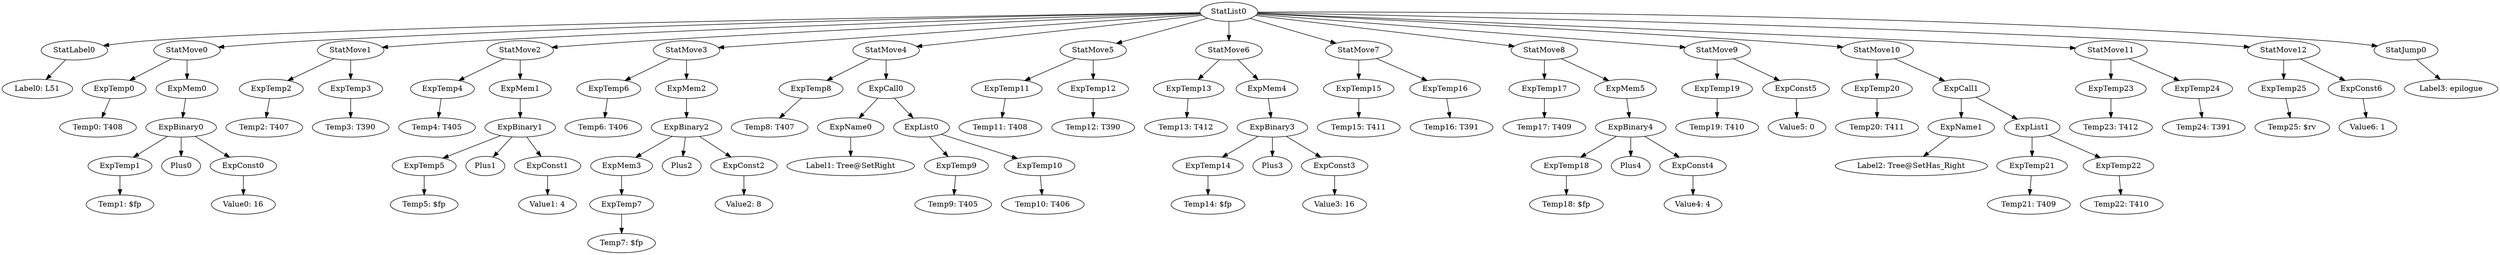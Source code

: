 digraph {
	ordering = out;
	ExpTemp25 -> "Temp25: $rv";
	ExpTemp24 -> "Temp24: T391";
	StatMove11 -> ExpTemp23;
	StatMove11 -> ExpTemp24;
	StatJump0 -> "Label3: epilogue";
	ExpCall1 -> ExpName1;
	ExpCall1 -> ExpList1;
	StatMove10 -> ExpTemp20;
	StatMove10 -> ExpCall1;
	ExpTemp20 -> "Temp20: T411";
	StatMove9 -> ExpTemp19;
	StatMove9 -> ExpConst5;
	ExpConst4 -> "Value4: 4";
	ExpTemp4 -> "Temp4: T405";
	ExpTemp22 -> "Temp22: T410";
	StatMove3 -> ExpTemp6;
	StatMove3 -> ExpMem2;
	ExpTemp11 -> "Temp11: T408";
	ExpTemp5 -> "Temp5: $fp";
	ExpTemp1 -> "Temp1: $fp";
	ExpTemp14 -> "Temp14: $fp";
	ExpTemp3 -> "Temp3: T390";
	ExpTemp23 -> "Temp23: T412";
	ExpBinary0 -> ExpTemp1;
	ExpBinary0 -> Plus0;
	ExpBinary0 -> ExpConst0;
	ExpMem4 -> ExpBinary3;
	ExpTemp7 -> "Temp7: $fp";
	ExpTemp0 -> "Temp0: T408";
	StatList0 -> StatLabel0;
	StatList0 -> StatMove0;
	StatList0 -> StatMove1;
	StatList0 -> StatMove2;
	StatList0 -> StatMove3;
	StatList0 -> StatMove4;
	StatList0 -> StatMove5;
	StatList0 -> StatMove6;
	StatList0 -> StatMove7;
	StatList0 -> StatMove8;
	StatList0 -> StatMove9;
	StatList0 -> StatMove10;
	StatList0 -> StatMove11;
	StatList0 -> StatMove12;
	StatList0 -> StatJump0;
	ExpMem5 -> ExpBinary4;
	ExpBinary2 -> ExpMem3;
	ExpBinary2 -> Plus2;
	ExpBinary2 -> ExpConst2;
	StatLabel0 -> "Label0: L51";
	ExpConst6 -> "Value6: 1";
	ExpMem1 -> ExpBinary1;
	ExpBinary4 -> ExpTemp18;
	ExpBinary4 -> Plus4;
	ExpBinary4 -> ExpConst4;
	ExpConst0 -> "Value0: 16";
	ExpTemp19 -> "Temp19: T410";
	StatMove2 -> ExpTemp4;
	StatMove2 -> ExpMem1;
	ExpTemp2 -> "Temp2: T407";
	ExpTemp10 -> "Temp10: T406";
	ExpMem3 -> ExpTemp7;
	ExpList1 -> ExpTemp21;
	ExpList1 -> ExpTemp22;
	ExpBinary1 -> ExpTemp5;
	ExpBinary1 -> Plus1;
	ExpBinary1 -> ExpConst1;
	ExpMem0 -> ExpBinary0;
	StatMove4 -> ExpTemp8;
	StatMove4 -> ExpCall0;
	StatMove7 -> ExpTemp15;
	StatMove7 -> ExpTemp16;
	ExpConst1 -> "Value1: 4";
	ExpConst5 -> "Value5: 0";
	StatMove5 -> ExpTemp11;
	StatMove5 -> ExpTemp12;
	StatMove1 -> ExpTemp2;
	StatMove1 -> ExpTemp3;
	ExpTemp18 -> "Temp18: $fp";
	ExpTemp8 -> "Temp8: T407";
	ExpTemp12 -> "Temp12: T390";
	ExpMem2 -> ExpBinary2;
	ExpCall0 -> ExpName0;
	ExpCall0 -> ExpList0;
	ExpTemp21 -> "Temp21: T409";
	ExpTemp17 -> "Temp17: T409";
	ExpName0 -> "Label1: Tree@SetRight";
	ExpTemp9 -> "Temp9: T405";
	ExpList0 -> ExpTemp9;
	ExpList0 -> ExpTemp10;
	ExpName1 -> "Label2: Tree@SetHas_Right";
	ExpTemp15 -> "Temp15: T411";
	ExpTemp13 -> "Temp13: T412";
	ExpTemp16 -> "Temp16: T391";
	ExpTemp6 -> "Temp6: T406";
	StatMove6 -> ExpTemp13;
	StatMove6 -> ExpMem4;
	StatMove12 -> ExpTemp25;
	StatMove12 -> ExpConst6;
	ExpConst2 -> "Value2: 8";
	ExpBinary3 -> ExpTemp14;
	ExpBinary3 -> Plus3;
	ExpBinary3 -> ExpConst3;
	ExpConst3 -> "Value3: 16";
	StatMove0 -> ExpTemp0;
	StatMove0 -> ExpMem0;
	StatMove8 -> ExpTemp17;
	StatMove8 -> ExpMem5;
}

